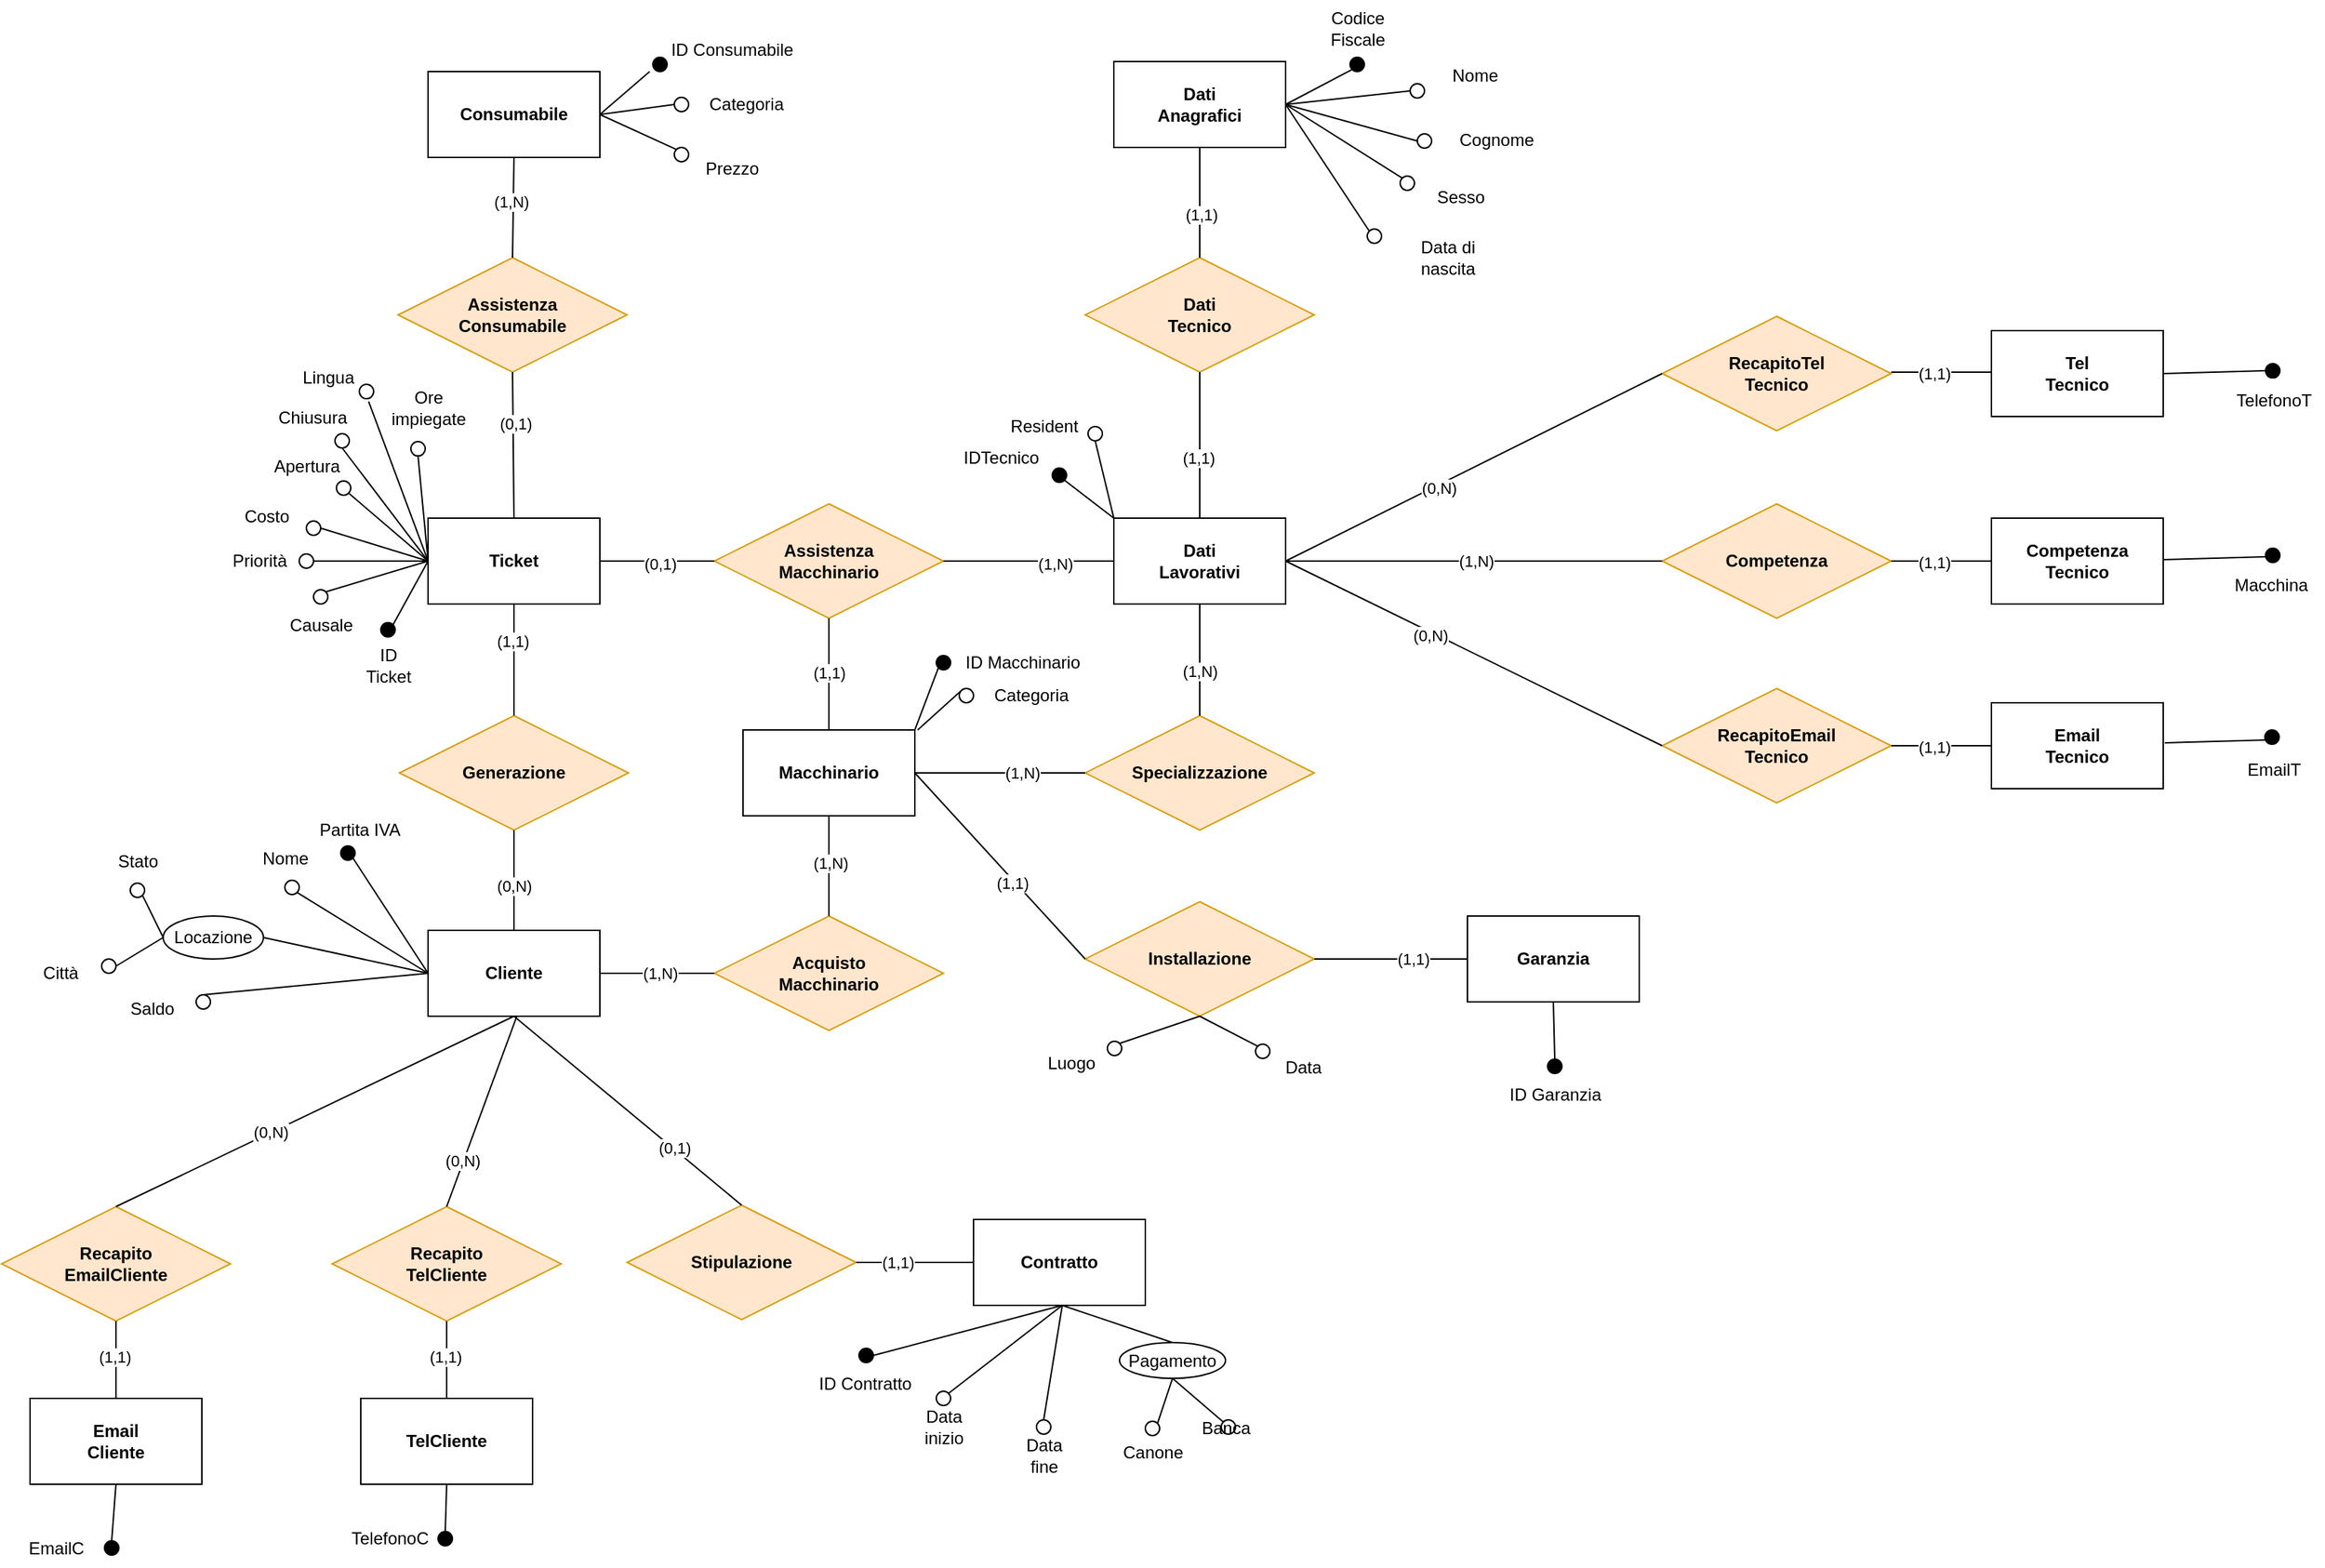 <mxfile version="20.2.3" type="device"><diagram id="x6qQiDnha6vPQo-yc7hK" name="Pagina-1"><mxGraphModel dx="1865" dy="641" grid="1" gridSize="10" guides="1" tooltips="1" connect="1" arrows="1" fold="1" page="1" pageScale="1" pageWidth="827" pageHeight="1169" math="0" shadow="0"><root><mxCell id="0"/><mxCell id="1" parent="0"/><mxCell id="Xlk7g6zEir8Nkypj5E2V-1" value="&lt;b&gt;Cliente&lt;/b&gt;" style="rounded=0;whiteSpace=wrap;html=1;" parent="1" vertex="1"><mxGeometry x="208" y="670" width="120" height="60" as="geometry"/></mxCell><mxCell id="Xlk7g6zEir8Nkypj5E2V-2" value="&lt;b&gt;Ticket&lt;/b&gt;" style="rounded=0;whiteSpace=wrap;html=1;" parent="1" vertex="1"><mxGeometry x="208" y="382" width="120" height="60" as="geometry"/></mxCell><mxCell id="Xlk7g6zEir8Nkypj5E2V-4" value="&lt;b&gt;Generazione&lt;/b&gt;" style="rhombus;whiteSpace=wrap;html=1;fillColor=#ffe6cc;strokeColor=#d79b00;" parent="1" vertex="1"><mxGeometry x="188" y="520" width="160" height="80" as="geometry"/></mxCell><mxCell id="Xlk7g6zEir8Nkypj5E2V-5" value="" style="endArrow=none;html=1;rounded=0;exitX=0.5;exitY=0;exitDx=0;exitDy=0;entryX=0.5;entryY=1;entryDx=0;entryDy=0;" parent="1" source="Xlk7g6zEir8Nkypj5E2V-1" target="Xlk7g6zEir8Nkypj5E2V-4" edge="1"><mxGeometry width="50" height="50" relative="1" as="geometry"><mxPoint x="267.5" y="660" as="sourcePoint"/><mxPoint x="267.5" y="610" as="targetPoint"/></mxGeometry></mxCell><mxCell id="Xlk7g6zEir8Nkypj5E2V-6" value="(0,N)" style="edgeLabel;html=1;align=center;verticalAlign=middle;resizable=0;points=[];" parent="Xlk7g6zEir8Nkypj5E2V-5" vertex="1" connectable="0"><mxGeometry x="-0.469" y="2" relative="1" as="geometry"><mxPoint x="2" y="-13" as="offset"/></mxGeometry></mxCell><mxCell id="Xlk7g6zEir8Nkypj5E2V-7" value="&lt;b&gt;Assistenza&lt;br&gt;Consumabile&lt;br&gt;&lt;/b&gt;" style="rhombus;whiteSpace=wrap;html=1;fillColor=#ffe6cc;strokeColor=#d79b00;" parent="1" vertex="1"><mxGeometry x="187" y="200" width="160" height="80" as="geometry"/></mxCell><mxCell id="Xlk7g6zEir8Nkypj5E2V-8" value="" style="endArrow=none;html=1;rounded=0;entryX=0.5;entryY=1;entryDx=0;entryDy=0;exitX=0.5;exitY=0;exitDx=0;exitDy=0;" parent="1" source="Xlk7g6zEir8Nkypj5E2V-4" target="Xlk7g6zEir8Nkypj5E2V-2" edge="1"><mxGeometry width="50" height="50" relative="1" as="geometry"><mxPoint x="478" y="570" as="sourcePoint"/><mxPoint x="528" y="520" as="targetPoint"/></mxGeometry></mxCell><mxCell id="Xlk7g6zEir8Nkypj5E2V-9" value="(1,1)" style="edgeLabel;html=1;align=center;verticalAlign=middle;resizable=0;points=[];" parent="Xlk7g6zEir8Nkypj5E2V-8" vertex="1" connectable="0"><mxGeometry x="0.349" y="1" relative="1" as="geometry"><mxPoint as="offset"/></mxGeometry></mxCell><mxCell id="Xlk7g6zEir8Nkypj5E2V-10" value="&lt;b&gt;Acquisto&lt;br&gt;Macchinario&lt;br&gt;&lt;/b&gt;" style="rhombus;whiteSpace=wrap;html=1;fillColor=#ffe6cc;strokeColor=#d79b00;" parent="1" vertex="1"><mxGeometry x="408" y="660" width="160" height="80" as="geometry"/></mxCell><mxCell id="Xlk7g6zEir8Nkypj5E2V-11" value="" style="endArrow=none;html=1;rounded=0;entryX=1;entryY=0.5;entryDx=0;entryDy=0;exitX=0;exitY=0.5;exitDx=0;exitDy=0;" parent="1" source="Xlk7g6zEir8Nkypj5E2V-10" target="Xlk7g6zEir8Nkypj5E2V-1" edge="1"><mxGeometry width="50" height="50" relative="1" as="geometry"><mxPoint x="488" y="690" as="sourcePoint"/><mxPoint x="538" y="640" as="targetPoint"/></mxGeometry></mxCell><mxCell id="Xlk7g6zEir8Nkypj5E2V-12" value="(1,N)" style="edgeLabel;html=1;align=center;verticalAlign=middle;resizable=0;points=[];" parent="Xlk7g6zEir8Nkypj5E2V-11" vertex="1" connectable="0"><mxGeometry x="-0.425" y="2" relative="1" as="geometry"><mxPoint x="-15" y="-2" as="offset"/></mxGeometry></mxCell><mxCell id="Xlk7g6zEir8Nkypj5E2V-13" value="" style="ellipse;whiteSpace=wrap;html=1;aspect=fixed;" parent="1" vertex="1"><mxGeometry x="579" y="501" width="10" height="10" as="geometry"/></mxCell><mxCell id="Xlk7g6zEir8Nkypj5E2V-14" value="" style="ellipse;whiteSpace=wrap;html=1;aspect=fixed;fillColor=#000000;" parent="1" vertex="1"><mxGeometry x="563" y="478" width="10" height="10" as="geometry"/></mxCell><mxCell id="Xlk7g6zEir8Nkypj5E2V-15" value="ID Macchinario" style="text;html=1;align=center;verticalAlign=middle;resizable=0;points=[];autosize=1;strokeColor=none;fillColor=none;" parent="1" vertex="1"><mxGeometry x="573" y="468" width="100" height="30" as="geometry"/></mxCell><mxCell id="Xlk7g6zEir8Nkypj5E2V-16" value="Categoria" style="text;html=1;align=center;verticalAlign=middle;resizable=0;points=[];autosize=1;strokeColor=none;fillColor=none;" parent="1" vertex="1"><mxGeometry x="589" y="491" width="80" height="30" as="geometry"/></mxCell><mxCell id="Xlk7g6zEir8Nkypj5E2V-17" value="" style="ellipse;whiteSpace=wrap;html=1;aspect=fixed;" parent="1" vertex="1"><mxGeometry x="380" y="88" width="10" height="10" as="geometry"/></mxCell><mxCell id="Xlk7g6zEir8Nkypj5E2V-18" value="Prezzo" style="text;html=1;align=center;verticalAlign=middle;resizable=0;points=[];autosize=1;strokeColor=none;fillColor=none;" parent="1" vertex="1"><mxGeometry x="390" y="123" width="60" height="30" as="geometry"/></mxCell><mxCell id="Xlk7g6zEir8Nkypj5E2V-19" value="&lt;b&gt;Macchinario&lt;/b&gt;" style="rounded=0;whiteSpace=wrap;html=1;" parent="1" vertex="1"><mxGeometry x="428" y="530" width="120" height="60" as="geometry"/></mxCell><mxCell id="Xlk7g6zEir8Nkypj5E2V-48" value="" style="ellipse;whiteSpace=wrap;html=1;aspect=fixed;" parent="1" vertex="1"><mxGeometry x="108" y="635" width="10" height="10" as="geometry"/></mxCell><mxCell id="Xlk7g6zEir8Nkypj5E2V-49" value="Nome" style="text;html=1;align=center;verticalAlign=middle;resizable=0;points=[];autosize=1;strokeColor=none;fillColor=none;" parent="1" vertex="1"><mxGeometry x="78" y="605" width="60" height="30" as="geometry"/></mxCell><mxCell id="Xlk7g6zEir8Nkypj5E2V-50" value="" style="ellipse;whiteSpace=wrap;html=1;aspect=fixed;fillColor=#000000;" parent="1" vertex="1"><mxGeometry x="147" y="611" width="10" height="10" as="geometry"/></mxCell><mxCell id="Xlk7g6zEir8Nkypj5E2V-51" value="" style="ellipse;whiteSpace=wrap;html=1;aspect=fixed;" parent="1" vertex="1"><mxGeometry y="637" width="10" height="10" as="geometry"/></mxCell><mxCell id="Xlk7g6zEir8Nkypj5E2V-53" value="" style="ellipse;whiteSpace=wrap;html=1;aspect=fixed;" parent="1" vertex="1"><mxGeometry x="46" y="715" width="10" height="10" as="geometry"/></mxCell><mxCell id="Xlk7g6zEir8Nkypj5E2V-54" value="Locazione" style="ellipse;whiteSpace=wrap;html=1;fillColor=#FFFFFF;" parent="1" vertex="1"><mxGeometry x="23" y="660" width="70" height="30" as="geometry"/></mxCell><mxCell id="Xlk7g6zEir8Nkypj5E2V-55" value="Stato" style="text;html=1;align=center;verticalAlign=middle;resizable=0;points=[];autosize=1;strokeColor=none;fillColor=none;" parent="1" vertex="1"><mxGeometry x="-20" y="607" width="50" height="30" as="geometry"/></mxCell><mxCell id="Xlk7g6zEir8Nkypj5E2V-56" value="" style="ellipse;whiteSpace=wrap;html=1;aspect=fixed;" parent="1" vertex="1"><mxGeometry x="-20" y="690" width="10" height="10" as="geometry"/></mxCell><mxCell id="Xlk7g6zEir8Nkypj5E2V-60" value="Saldo" style="text;html=1;align=center;verticalAlign=middle;resizable=0;points=[];autosize=1;strokeColor=none;fillColor=none;" parent="1" vertex="1"><mxGeometry x="-10" y="710" width="50" height="30" as="geometry"/></mxCell><mxCell id="Xlk7g6zEir8Nkypj5E2V-61" value="Partita IVA" style="text;html=1;align=center;verticalAlign=middle;resizable=0;points=[];autosize=1;strokeColor=none;fillColor=none;" parent="1" vertex="1"><mxGeometry x="120" y="585" width="80" height="30" as="geometry"/></mxCell><mxCell id="Xlk7g6zEir8Nkypj5E2V-62" value="" style="endArrow=none;html=1;rounded=0;entryX=0;entryY=0.5;entryDx=0;entryDy=0;exitX=1;exitY=0.5;exitDx=0;exitDy=0;" parent="1" source="Xlk7g6zEir8Nkypj5E2V-54" target="Xlk7g6zEir8Nkypj5E2V-1" edge="1"><mxGeometry width="50" height="50" relative="1" as="geometry"><mxPoint x="370" y="842" as="sourcePoint"/><mxPoint x="420" y="792" as="targetPoint"/></mxGeometry></mxCell><mxCell id="Xlk7g6zEir8Nkypj5E2V-63" value="" style="endArrow=none;html=1;rounded=0;entryX=0;entryY=0.5;entryDx=0;entryDy=0;exitX=1;exitY=1;exitDx=0;exitDy=0;" parent="1" source="Xlk7g6zEir8Nkypj5E2V-48" target="Xlk7g6zEir8Nkypj5E2V-1" edge="1"><mxGeometry width="50" height="50" relative="1" as="geometry"><mxPoint x="163" y="710" as="sourcePoint"/><mxPoint x="218" y="710" as="targetPoint"/></mxGeometry></mxCell><mxCell id="Xlk7g6zEir8Nkypj5E2V-64" value="" style="endArrow=none;html=1;rounded=0;entryX=0;entryY=0.5;entryDx=0;entryDy=0;exitX=1;exitY=1;exitDx=0;exitDy=0;" parent="1" source="Xlk7g6zEir8Nkypj5E2V-50" target="Xlk7g6zEir8Nkypj5E2V-1" edge="1"><mxGeometry width="50" height="50" relative="1" as="geometry"><mxPoint x="186.536" y="678.536" as="sourcePoint"/><mxPoint x="218" y="710" as="targetPoint"/></mxGeometry></mxCell><mxCell id="Xlk7g6zEir8Nkypj5E2V-67" value="" style="endArrow=none;html=1;rounded=0;entryX=0.5;entryY=0;entryDx=0;entryDy=0;exitX=0;exitY=0.5;exitDx=0;exitDy=0;" parent="1" source="Xlk7g6zEir8Nkypj5E2V-1" target="Xlk7g6zEir8Nkypj5E2V-53" edge="1"><mxGeometry width="50" height="50" relative="1" as="geometry"><mxPoint x="218" y="710" as="sourcePoint"/><mxPoint x="153" y="787.5" as="targetPoint"/></mxGeometry></mxCell><mxCell id="Xlk7g6zEir8Nkypj5E2V-70" value="" style="endArrow=none;html=1;rounded=0;entryX=1;entryY=1;entryDx=0;entryDy=0;exitX=0;exitY=0.5;exitDx=0;exitDy=0;" parent="1" source="Xlk7g6zEir8Nkypj5E2V-54" target="Xlk7g6zEir8Nkypj5E2V-51" edge="1"><mxGeometry width="50" height="50" relative="1" as="geometry"><mxPoint x="310" y="817" as="sourcePoint"/><mxPoint x="360" y="767" as="targetPoint"/></mxGeometry></mxCell><mxCell id="Xlk7g6zEir8Nkypj5E2V-71" value="" style="endArrow=none;html=1;rounded=0;entryX=1;entryY=0.5;entryDx=0;entryDy=0;exitX=0;exitY=0.5;exitDx=0;exitDy=0;" parent="1" source="Xlk7g6zEir8Nkypj5E2V-54" target="Xlk7g6zEir8Nkypj5E2V-56" edge="1"><mxGeometry width="50" height="50" relative="1" as="geometry"><mxPoint x="33" y="685" as="sourcePoint"/><mxPoint x="18.536" y="655.536" as="targetPoint"/></mxGeometry></mxCell><mxCell id="Xlk7g6zEir8Nkypj5E2V-72" value="" style="ellipse;whiteSpace=wrap;html=1;aspect=fixed;fillColor=#000000;" parent="1" vertex="1"><mxGeometry x="175" y="455" width="10" height="10" as="geometry"/></mxCell><mxCell id="Xlk7g6zEir8Nkypj5E2V-73" value="ID&lt;br&gt;Ticket" style="text;html=1;align=center;verticalAlign=middle;resizable=0;points=[];autosize=1;strokeColor=none;fillColor=none;" parent="1" vertex="1"><mxGeometry x="150" y="465" width="60" height="40" as="geometry"/></mxCell><mxCell id="Xlk7g6zEir8Nkypj5E2V-74" value="" style="ellipse;whiteSpace=wrap;html=1;aspect=fixed;" parent="1" vertex="1"><mxGeometry x="128" y="432" width="10" height="10" as="geometry"/></mxCell><mxCell id="Xlk7g6zEir8Nkypj5E2V-75" value="Causale" style="text;html=1;align=center;verticalAlign=middle;resizable=0;points=[];autosize=1;strokeColor=none;fillColor=none;" parent="1" vertex="1"><mxGeometry x="98" y="442" width="70" height="30" as="geometry"/></mxCell><mxCell id="Xlk7g6zEir8Nkypj5E2V-76" value="" style="ellipse;whiteSpace=wrap;html=1;aspect=fixed;" parent="1" vertex="1"><mxGeometry x="144" y="356" width="10" height="10" as="geometry"/></mxCell><mxCell id="Xlk7g6zEir8Nkypj5E2V-77" value="Apertura" style="text;html=1;align=center;verticalAlign=middle;resizable=0;points=[];autosize=1;strokeColor=none;fillColor=none;" parent="1" vertex="1"><mxGeometry x="91" y="333" width="64" height="26" as="geometry"/></mxCell><mxCell id="Xlk7g6zEir8Nkypj5E2V-78" value="Chiusura" style="text;html=1;align=center;verticalAlign=middle;resizable=0;points=[];autosize=1;strokeColor=none;fillColor=none;" parent="1" vertex="1"><mxGeometry x="94" y="298.55" width="66" height="26" as="geometry"/></mxCell><mxCell id="Xlk7g6zEir8Nkypj5E2V-79" value="Ore&lt;br&gt;impiegate" style="text;html=1;align=center;verticalAlign=middle;resizable=0;points=[];autosize=1;strokeColor=none;fillColor=none;" parent="1" vertex="1"><mxGeometry x="168" y="284.55" width="80" height="40" as="geometry"/></mxCell><mxCell id="Xlk7g6zEir8Nkypj5E2V-80" value="" style="ellipse;whiteSpace=wrap;html=1;aspect=fixed;" parent="1" vertex="1"><mxGeometry x="123" y="384" width="10" height="10" as="geometry"/></mxCell><mxCell id="Xlk7g6zEir8Nkypj5E2V-81" value="Costo" style="text;html=1;align=center;verticalAlign=middle;resizable=0;points=[];autosize=1;strokeColor=none;fillColor=none;" parent="1" vertex="1"><mxGeometry x="70" y="366" width="50" height="30" as="geometry"/></mxCell><mxCell id="Xlk7g6zEir8Nkypj5E2V-82" value="" style="ellipse;whiteSpace=wrap;html=1;aspect=fixed;" parent="1" vertex="1"><mxGeometry x="143" y="323" width="10" height="10" as="geometry"/></mxCell><mxCell id="Xlk7g6zEir8Nkypj5E2V-83" value="" style="ellipse;whiteSpace=wrap;html=1;aspect=fixed;" parent="1" vertex="1"><mxGeometry x="196" y="328.55" width="10" height="10" as="geometry"/></mxCell><mxCell id="Xlk7g6zEir8Nkypj5E2V-84" value="" style="endArrow=none;html=1;rounded=0;exitX=1;exitY=0;exitDx=0;exitDy=0;entryX=0;entryY=0.5;entryDx=0;entryDy=0;" parent="1" source="Xlk7g6zEir8Nkypj5E2V-72" target="Xlk7g6zEir8Nkypj5E2V-2" edge="1"><mxGeometry width="50" height="50" relative="1" as="geometry"><mxPoint x="370" y="512" as="sourcePoint"/><mxPoint x="420" y="462" as="targetPoint"/></mxGeometry></mxCell><mxCell id="Xlk7g6zEir8Nkypj5E2V-85" value="" style="endArrow=none;html=1;rounded=0;exitX=1;exitY=0;exitDx=0;exitDy=0;entryX=0;entryY=0.5;entryDx=0;entryDy=0;" parent="1" source="Xlk7g6zEir8Nkypj5E2V-74" target="Xlk7g6zEir8Nkypj5E2V-2" edge="1"><mxGeometry width="50" height="50" relative="1" as="geometry"><mxPoint x="193.536" y="466.464" as="sourcePoint"/><mxPoint x="218" y="422" as="targetPoint"/></mxGeometry></mxCell><mxCell id="Xlk7g6zEir8Nkypj5E2V-87" value="" style="endArrow=none;html=1;rounded=0;exitX=0;exitY=0.5;exitDx=0;exitDy=0;entryX=1;entryY=1;entryDx=0;entryDy=0;" parent="1" source="Xlk7g6zEir8Nkypj5E2V-2" target="Xlk7g6zEir8Nkypj5E2V-76" edge="1"><mxGeometry width="50" height="50" relative="1" as="geometry"><mxPoint x="218" y="422" as="sourcePoint"/><mxPoint x="141.6" y="400.4" as="targetPoint"/></mxGeometry></mxCell><mxCell id="Xlk7g6zEir8Nkypj5E2V-88" value="" style="endArrow=none;html=1;rounded=0;entryX=0.5;entryY=1;entryDx=0;entryDy=0;exitX=0;exitY=0.5;exitDx=0;exitDy=0;" parent="1" source="Xlk7g6zEir8Nkypj5E2V-2" target="Xlk7g6zEir8Nkypj5E2V-82" edge="1"><mxGeometry width="50" height="50" relative="1" as="geometry"><mxPoint x="260" y="372" as="sourcePoint"/><mxPoint x="162.536" y="374.536" as="targetPoint"/></mxGeometry></mxCell><mxCell id="Xlk7g6zEir8Nkypj5E2V-89" value="" style="endArrow=none;html=1;rounded=0;entryX=0.5;entryY=1;entryDx=0;entryDy=0;exitX=0;exitY=0.5;exitDx=0;exitDy=0;" parent="1" source="Xlk7g6zEir8Nkypj5E2V-2" target="Xlk7g6zEir8Nkypj5E2V-83" edge="1"><mxGeometry width="50" height="50" relative="1" as="geometry"><mxPoint x="218" y="422" as="sourcePoint"/><mxPoint x="183" y="357" as="targetPoint"/></mxGeometry></mxCell><mxCell id="Xlk7g6zEir8Nkypj5E2V-92" value="&lt;b&gt;Assistenza&lt;br&gt;Macchinario&lt;br&gt;&lt;/b&gt;" style="rhombus;whiteSpace=wrap;html=1;fillColor=#ffe6cc;strokeColor=#d79b00;" parent="1" vertex="1"><mxGeometry x="408" y="372" width="160" height="80" as="geometry"/></mxCell><mxCell id="Xlk7g6zEir8Nkypj5E2V-93" value="&lt;b&gt;Consumabile&lt;/b&gt;" style="rounded=0;whiteSpace=wrap;html=1;" parent="1" vertex="1"><mxGeometry x="208" y="70" width="120" height="60" as="geometry"/></mxCell><mxCell id="Xlk7g6zEir8Nkypj5E2V-94" value="" style="endArrow=none;html=1;rounded=0;exitX=0.5;exitY=0;exitDx=0;exitDy=0;entryX=0.5;entryY=1;entryDx=0;entryDy=0;" parent="1" source="Xlk7g6zEir8Nkypj5E2V-10" target="Xlk7g6zEir8Nkypj5E2V-19" edge="1"><mxGeometry width="50" height="50" relative="1" as="geometry"><mxPoint x="560" y="540" as="sourcePoint"/><mxPoint x="610" y="490" as="targetPoint"/></mxGeometry></mxCell><mxCell id="Xlk7g6zEir8Nkypj5E2V-95" value="(1,N)" style="edgeLabel;html=1;align=center;verticalAlign=middle;resizable=0;points=[];" parent="Xlk7g6zEir8Nkypj5E2V-94" vertex="1" connectable="0"><mxGeometry x="0.383" y="-1" relative="1" as="geometry"><mxPoint y="11" as="offset"/></mxGeometry></mxCell><mxCell id="Xlk7g6zEir8Nkypj5E2V-96" value="" style="endArrow=none;html=1;rounded=0;exitX=1;exitY=0.5;exitDx=0;exitDy=0;entryX=0;entryY=0.5;entryDx=0;entryDy=0;" parent="1" source="Xlk7g6zEir8Nkypj5E2V-2" target="Xlk7g6zEir8Nkypj5E2V-92" edge="1"><mxGeometry width="50" height="50" relative="1" as="geometry"><mxPoint x="460" y="530" as="sourcePoint"/><mxPoint x="510" y="480" as="targetPoint"/></mxGeometry></mxCell><mxCell id="Xlk7g6zEir8Nkypj5E2V-97" value="(0,1)" style="edgeLabel;html=1;align=center;verticalAlign=middle;resizable=0;points=[];" parent="Xlk7g6zEir8Nkypj5E2V-96" vertex="1" connectable="0"><mxGeometry x="0.349" y="-2" relative="1" as="geometry"><mxPoint x="-12" as="offset"/></mxGeometry></mxCell><mxCell id="Xlk7g6zEir8Nkypj5E2V-98" value="" style="endArrow=none;html=1;rounded=0;entryX=0.5;entryY=1;entryDx=0;entryDy=0;exitX=0.5;exitY=0;exitDx=0;exitDy=0;" parent="1" source="Xlk7g6zEir8Nkypj5E2V-2" target="Xlk7g6zEir8Nkypj5E2V-7" edge="1"><mxGeometry width="50" height="50" relative="1" as="geometry"><mxPoint x="460" y="530" as="sourcePoint"/><mxPoint x="510" y="480" as="targetPoint"/></mxGeometry></mxCell><mxCell id="Xlk7g6zEir8Nkypj5E2V-99" value="(0,1)" style="edgeLabel;html=1;align=center;verticalAlign=middle;resizable=0;points=[];" parent="Xlk7g6zEir8Nkypj5E2V-98" vertex="1" connectable="0"><mxGeometry x="0.294" y="-1" relative="1" as="geometry"><mxPoint as="offset"/></mxGeometry></mxCell><mxCell id="Xlk7g6zEir8Nkypj5E2V-102" value="" style="endArrow=none;html=1;rounded=0;entryX=0.5;entryY=1;entryDx=0;entryDy=0;exitX=0.5;exitY=0;exitDx=0;exitDy=0;" parent="1" source="Xlk7g6zEir8Nkypj5E2V-7" target="Xlk7g6zEir8Nkypj5E2V-93" edge="1"><mxGeometry width="50" height="50" relative="1" as="geometry"><mxPoint x="248" y="200" as="sourcePoint"/><mxPoint x="298" y="150" as="targetPoint"/></mxGeometry></mxCell><mxCell id="Xlk7g6zEir8Nkypj5E2V-103" value="(1,N)" style="edgeLabel;html=1;align=center;verticalAlign=middle;resizable=0;points=[];" parent="Xlk7g6zEir8Nkypj5E2V-102" vertex="1" connectable="0"><mxGeometry x="0.342" y="2" relative="1" as="geometry"><mxPoint y="8" as="offset"/></mxGeometry></mxCell><mxCell id="Xlk7g6zEir8Nkypj5E2V-104" value="ID Consumabile" style="text;html=1;align=center;verticalAlign=middle;resizable=0;points=[];autosize=1;strokeColor=none;fillColor=none;" parent="1" vertex="1"><mxGeometry x="365" y="40" width="110" height="30" as="geometry"/></mxCell><mxCell id="Xlk7g6zEir8Nkypj5E2V-105" value="Categoria" style="text;html=1;align=center;verticalAlign=middle;resizable=0;points=[];autosize=1;strokeColor=none;fillColor=none;" parent="1" vertex="1"><mxGeometry x="390" y="78" width="80" height="30" as="geometry"/></mxCell><mxCell id="Xlk7g6zEir8Nkypj5E2V-106" value="" style="ellipse;whiteSpace=wrap;html=1;aspect=fixed;" parent="1" vertex="1"><mxGeometry x="380" y="123" width="10" height="10" as="geometry"/></mxCell><mxCell id="Xlk7g6zEir8Nkypj5E2V-108" value="" style="ellipse;whiteSpace=wrap;html=1;aspect=fixed;fillColor=#000000;" parent="1" vertex="1"><mxGeometry x="365" y="60" width="10" height="10" as="geometry"/></mxCell><mxCell id="Xlk7g6zEir8Nkypj5E2V-109" value="" style="endArrow=none;html=1;rounded=0;exitX=1;exitY=0.5;exitDx=0;exitDy=0;entryX=-0.02;entryY=1;entryDx=0;entryDy=0;entryPerimeter=0;" parent="1" source="Xlk7g6zEir8Nkypj5E2V-93" target="Xlk7g6zEir8Nkypj5E2V-104" edge="1"><mxGeometry width="50" height="50" relative="1" as="geometry"><mxPoint x="460" y="260" as="sourcePoint"/><mxPoint x="510" y="210" as="targetPoint"/></mxGeometry></mxCell><mxCell id="Xlk7g6zEir8Nkypj5E2V-110" value="" style="endArrow=none;html=1;rounded=0;exitX=1;exitY=0.5;exitDx=0;exitDy=0;entryX=0;entryY=0.5;entryDx=0;entryDy=0;" parent="1" source="Xlk7g6zEir8Nkypj5E2V-93" target="Xlk7g6zEir8Nkypj5E2V-17" edge="1"><mxGeometry width="50" height="50" relative="1" as="geometry"><mxPoint x="338" y="110" as="sourcePoint"/><mxPoint x="372.8" y="80" as="targetPoint"/></mxGeometry></mxCell><mxCell id="Xlk7g6zEir8Nkypj5E2V-111" value="" style="endArrow=none;html=1;rounded=0;exitX=1;exitY=0.5;exitDx=0;exitDy=0;entryX=0;entryY=0;entryDx=0;entryDy=0;" parent="1" source="Xlk7g6zEir8Nkypj5E2V-93" target="Xlk7g6zEir8Nkypj5E2V-106" edge="1"><mxGeometry width="50" height="50" relative="1" as="geometry"><mxPoint x="338" y="110" as="sourcePoint"/><mxPoint x="390" y="103" as="targetPoint"/></mxGeometry></mxCell><mxCell id="Xlk7g6zEir8Nkypj5E2V-112" value="" style="endArrow=none;html=1;rounded=0;entryX=0;entryY=1;entryDx=0;entryDy=0;exitX=1;exitY=0;exitDx=0;exitDy=0;" parent="1" source="Xlk7g6zEir8Nkypj5E2V-19" target="Xlk7g6zEir8Nkypj5E2V-14" edge="1"><mxGeometry width="50" height="50" relative="1" as="geometry"><mxPoint x="460" y="680" as="sourcePoint"/><mxPoint x="510" y="630" as="targetPoint"/></mxGeometry></mxCell><mxCell id="Xlk7g6zEir8Nkypj5E2V-113" value="" style="endArrow=none;html=1;rounded=0;entryX=0;entryY=0;entryDx=0;entryDy=0;" parent="1" target="Xlk7g6zEir8Nkypj5E2V-13" edge="1"><mxGeometry width="50" height="50" relative="1" as="geometry"><mxPoint x="550" y="530" as="sourcePoint"/><mxPoint x="599.464" y="553.536" as="targetPoint"/></mxGeometry></mxCell><mxCell id="Xlk7g6zEir8Nkypj5E2V-114" value="" style="endArrow=none;html=1;rounded=0;exitX=0.5;exitY=0;exitDx=0;exitDy=0;entryX=0.5;entryY=1;entryDx=0;entryDy=0;" parent="1" source="Xlk7g6zEir8Nkypj5E2V-19" target="Xlk7g6zEir8Nkypj5E2V-92" edge="1"><mxGeometry width="50" height="50" relative="1" as="geometry"><mxPoint x="430" y="460" as="sourcePoint"/><mxPoint x="480" y="410" as="targetPoint"/></mxGeometry></mxCell><mxCell id="Xlk7g6zEir8Nkypj5E2V-115" value="(1,1)" style="edgeLabel;html=1;align=center;verticalAlign=middle;resizable=0;points=[];" parent="Xlk7g6zEir8Nkypj5E2V-114" vertex="1" connectable="0"><mxGeometry x="-0.441" y="2" relative="1" as="geometry"><mxPoint x="2" y="-18" as="offset"/></mxGeometry></mxCell><mxCell id="lK61TI1RxACYga8gvQgt-1" value="&lt;b&gt;Installazione&lt;/b&gt;" style="rhombus;whiteSpace=wrap;html=1;fillColor=#ffe6cc;strokeColor=#d79b00;" parent="1" vertex="1"><mxGeometry x="667" y="650" width="160" height="80" as="geometry"/></mxCell><mxCell id="lK61TI1RxACYga8gvQgt-2" value="&lt;b&gt;Garanzia&lt;/b&gt;" style="rounded=0;whiteSpace=wrap;html=1;" parent="1" vertex="1"><mxGeometry x="934" y="660" width="120" height="60" as="geometry"/></mxCell><mxCell id="lK61TI1RxACYga8gvQgt-7" value="" style="ellipse;whiteSpace=wrap;html=1;aspect=fixed;strokeColor=#000000;fillColor=#000000;" parent="1" vertex="1"><mxGeometry x="990" y="760" width="10" height="10" as="geometry"/></mxCell><mxCell id="lK61TI1RxACYga8gvQgt-8" value="ID Garanzia" style="text;html=1;align=center;verticalAlign=middle;resizable=0;points=[];autosize=1;strokeColor=none;fillColor=none;" parent="1" vertex="1"><mxGeometry x="950" y="770" width="90" height="30" as="geometry"/></mxCell><mxCell id="lK61TI1RxACYga8gvQgt-9" value="" style="endArrow=none;html=1;rounded=0;entryX=0.5;entryY=1;entryDx=0;entryDy=0;exitX=0.5;exitY=0;exitDx=0;exitDy=0;" parent="1" source="lK61TI1RxACYga8gvQgt-7" target="lK61TI1RxACYga8gvQgt-2" edge="1"><mxGeometry width="50" height="50" relative="1" as="geometry"><mxPoint x="615" y="939" as="sourcePoint"/><mxPoint x="665" y="889" as="targetPoint"/></mxGeometry></mxCell><mxCell id="lK61TI1RxACYga8gvQgt-11" value="" style="ellipse;whiteSpace=wrap;html=1;aspect=fixed;" parent="1" vertex="1"><mxGeometry x="786" y="749.5" width="10" height="10" as="geometry"/></mxCell><mxCell id="lK61TI1RxACYga8gvQgt-12" value="" style="ellipse;whiteSpace=wrap;html=1;aspect=fixed;" parent="1" vertex="1"><mxGeometry x="682.5" y="747.5" width="10" height="10" as="geometry"/></mxCell><mxCell id="lK61TI1RxACYga8gvQgt-13" value="Luogo" style="text;html=1;align=center;verticalAlign=middle;resizable=0;points=[];autosize=1;strokeColor=none;fillColor=none;" parent="1" vertex="1"><mxGeometry x="627" y="747.5" width="60" height="30" as="geometry"/></mxCell><mxCell id="lK61TI1RxACYga8gvQgt-18" value="Data" style="text;html=1;align=center;verticalAlign=middle;resizable=0;points=[];autosize=1;strokeColor=none;fillColor=none;" parent="1" vertex="1"><mxGeometry x="794" y="750.5" width="50" height="30" as="geometry"/></mxCell><mxCell id="lK61TI1RxACYga8gvQgt-20" value="&lt;b&gt;Contratto&lt;/b&gt;" style="rounded=0;whiteSpace=wrap;html=1;" parent="1" vertex="1"><mxGeometry x="589" y="872" width="120" height="60" as="geometry"/></mxCell><mxCell id="lK61TI1RxACYga8gvQgt-21" value="&lt;b&gt;Stipulazione&lt;/b&gt;" style="rhombus;whiteSpace=wrap;html=1;fillColor=#ffe6cc;strokeColor=#d79b00;" parent="1" vertex="1"><mxGeometry x="347" y="862" width="160" height="80" as="geometry"/></mxCell><mxCell id="lK61TI1RxACYga8gvQgt-23" value="" style="endArrow=none;html=1;rounded=0;exitX=1;exitY=0.5;exitDx=0;exitDy=0;entryX=0;entryY=0.5;entryDx=0;entryDy=0;" parent="1" source="lK61TI1RxACYga8gvQgt-21" target="lK61TI1RxACYga8gvQgt-20" edge="1"><mxGeometry width="50" height="50" relative="1" as="geometry"><mxPoint x="649" y="762" as="sourcePoint"/><mxPoint x="699" y="712" as="targetPoint"/></mxGeometry></mxCell><mxCell id="lK61TI1RxACYga8gvQgt-24" value="(1,1)" style="edgeLabel;html=1;align=center;verticalAlign=middle;resizable=0;points=[];" parent="lK61TI1RxACYga8gvQgt-23" vertex="1" connectable="0"><mxGeometry x="-0.7" relative="1" as="geometry"><mxPoint x="16" as="offset"/></mxGeometry></mxCell><mxCell id="lK61TI1RxACYga8gvQgt-25" value="" style="ellipse;whiteSpace=wrap;html=1;aspect=fixed;fillColor=#000000;" parent="1" vertex="1"><mxGeometry x="509" y="962" width="10" height="10" as="geometry"/></mxCell><mxCell id="lK61TI1RxACYga8gvQgt-26" value="" style="ellipse;whiteSpace=wrap;html=1;aspect=fixed;" parent="1" vertex="1"><mxGeometry x="563" y="992" width="10" height="10" as="geometry"/></mxCell><mxCell id="lK61TI1RxACYga8gvQgt-27" value="" style="ellipse;whiteSpace=wrap;html=1;aspect=fixed;" parent="1" vertex="1"><mxGeometry x="709" y="1013" width="10" height="10" as="geometry"/></mxCell><mxCell id="lK61TI1RxACYga8gvQgt-28" value="" style="ellipse;whiteSpace=wrap;html=1;aspect=fixed;" parent="1" vertex="1"><mxGeometry x="762" y="1012" width="10" height="10" as="geometry"/></mxCell><mxCell id="lK61TI1RxACYga8gvQgt-29" value="" style="ellipse;whiteSpace=wrap;html=1;aspect=fixed;" parent="1" vertex="1"><mxGeometry x="633" y="1012" width="10" height="10" as="geometry"/></mxCell><mxCell id="lK61TI1RxACYga8gvQgt-30" value="Data&lt;br&gt;inizio" style="text;html=1;align=center;verticalAlign=middle;resizable=0;points=[];autosize=1;strokeColor=none;fillColor=none;" parent="1" vertex="1"><mxGeometry x="543" y="997" width="50" height="40" as="geometry"/></mxCell><mxCell id="lK61TI1RxACYga8gvQgt-31" value="Data&lt;br&gt;fine" style="text;html=1;align=center;verticalAlign=middle;resizable=0;points=[];autosize=1;strokeColor=none;fillColor=none;" parent="1" vertex="1"><mxGeometry x="613" y="1017" width="50" height="40" as="geometry"/></mxCell><mxCell id="lK61TI1RxACYga8gvQgt-32" value="Canone" style="text;html=1;align=center;verticalAlign=middle;resizable=0;points=[];autosize=1;strokeColor=none;fillColor=none;" parent="1" vertex="1"><mxGeometry x="679" y="1020" width="70" height="30" as="geometry"/></mxCell><mxCell id="lK61TI1RxACYga8gvQgt-33" value="" style="endArrow=none;html=1;rounded=0;entryX=0.5;entryY=1;entryDx=0;entryDy=0;exitX=1;exitY=0.5;exitDx=0;exitDy=0;" parent="1" source="lK61TI1RxACYga8gvQgt-25" edge="1"><mxGeometry width="50" height="50" relative="1" as="geometry"><mxPoint x="613" y="1072" as="sourcePoint"/><mxPoint x="651" y="932" as="targetPoint"/></mxGeometry></mxCell><mxCell id="lK61TI1RxACYga8gvQgt-34" value="" style="endArrow=none;html=1;rounded=0;entryX=0.5;entryY=1;entryDx=0;entryDy=0;exitX=1;exitY=0;exitDx=0;exitDy=0;" parent="1" source="lK61TI1RxACYga8gvQgt-26" edge="1"><mxGeometry width="50" height="50" relative="1" as="geometry"><mxPoint x="613" y="1072" as="sourcePoint"/><mxPoint x="651" y="932" as="targetPoint"/></mxGeometry></mxCell><mxCell id="lK61TI1RxACYga8gvQgt-35" value="Pagamento" style="ellipse;whiteSpace=wrap;html=1;" parent="1" vertex="1"><mxGeometry x="691" y="958" width="74" height="25" as="geometry"/></mxCell><mxCell id="lK61TI1RxACYga8gvQgt-36" value="" style="endArrow=none;html=1;rounded=0;entryX=0.5;entryY=1;entryDx=0;entryDy=0;exitX=0.5;exitY=0;exitDx=0;exitDy=0;" parent="1" source="lK61TI1RxACYga8gvQgt-29" edge="1"><mxGeometry width="50" height="50" relative="1" as="geometry"><mxPoint x="613" y="1072" as="sourcePoint"/><mxPoint x="651" y="932" as="targetPoint"/></mxGeometry></mxCell><mxCell id="lK61TI1RxACYga8gvQgt-37" value="" style="endArrow=none;html=1;rounded=0;entryX=0.5;entryY=1;entryDx=0;entryDy=0;exitX=0.5;exitY=0;exitDx=0;exitDy=0;" parent="1" source="lK61TI1RxACYga8gvQgt-35" edge="1"><mxGeometry width="50" height="50" relative="1" as="geometry"><mxPoint x="613" y="1072" as="sourcePoint"/><mxPoint x="651" y="932" as="targetPoint"/></mxGeometry></mxCell><mxCell id="lK61TI1RxACYga8gvQgt-38" value="" style="endArrow=none;html=1;rounded=0;entryX=0.5;entryY=1;entryDx=0;entryDy=0;exitX=1;exitY=0;exitDx=0;exitDy=0;" parent="1" source="lK61TI1RxACYga8gvQgt-27" target="lK61TI1RxACYga8gvQgt-35" edge="1"><mxGeometry width="50" height="50" relative="1" as="geometry"><mxPoint x="599" y="1078" as="sourcePoint"/><mxPoint x="714" y="989" as="targetPoint"/></mxGeometry></mxCell><mxCell id="lK61TI1RxACYga8gvQgt-39" value="" style="endArrow=none;html=1;rounded=0;entryX=0.5;entryY=1;entryDx=0;entryDy=0;exitX=0;exitY=0;exitDx=0;exitDy=0;" parent="1" source="lK61TI1RxACYga8gvQgt-28" target="lK61TI1RxACYga8gvQgt-35" edge="1"><mxGeometry width="50" height="50" relative="1" as="geometry"><mxPoint x="599" y="1078" as="sourcePoint"/><mxPoint x="714" y="989" as="targetPoint"/></mxGeometry></mxCell><mxCell id="lK61TI1RxACYga8gvQgt-40" value="ID Contratto" style="text;html=1;align=center;verticalAlign=middle;resizable=0;points=[];autosize=1;strokeColor=none;fillColor=none;" parent="1" vertex="1"><mxGeometry x="468" y="972" width="90" height="30" as="geometry"/></mxCell><mxCell id="lK61TI1RxACYga8gvQgt-41" value="" style="endArrow=none;html=1;rounded=0;entryX=0.5;entryY=1;entryDx=0;entryDy=0;exitX=0.5;exitY=0;exitDx=0;exitDy=0;" parent="1" source="lK61TI1RxACYga8gvQgt-21" target="Xlk7g6zEir8Nkypj5E2V-1" edge="1"><mxGeometry width="50" height="50" relative="1" as="geometry"><mxPoint x="410" y="880" as="sourcePoint"/><mxPoint x="460" y="830" as="targetPoint"/></mxGeometry></mxCell><mxCell id="lK61TI1RxACYga8gvQgt-42" value="(0,1)" style="edgeLabel;html=1;align=center;verticalAlign=middle;resizable=0;points=[];" parent="lK61TI1RxACYga8gvQgt-41" vertex="1" connectable="0"><mxGeometry x="-0.402" y="-1" relative="1" as="geometry"><mxPoint as="offset"/></mxGeometry></mxCell><mxCell id="lK61TI1RxACYga8gvQgt-44" value="Banca" style="text;html=1;align=center;verticalAlign=middle;resizable=0;points=[];autosize=1;strokeColor=none;fillColor=none;" parent="1" vertex="1"><mxGeometry x="734.5" y="1002.5" width="60" height="30" as="geometry"/></mxCell><mxCell id="INL7YOmqeoimk0RQ-FDt-2" value="" style="ellipse;whiteSpace=wrap;html=1;aspect=fixed;" parent="1" vertex="1"><mxGeometry x="669" y="318" width="10" height="10" as="geometry"/></mxCell><mxCell id="INL7YOmqeoimk0RQ-FDt-3" value="Resident" style="text;html=1;align=center;verticalAlign=middle;resizable=0;points=[];autosize=1;strokeColor=none;fillColor=none;" parent="1" vertex="1"><mxGeometry x="603" y="303" width="70" height="30" as="geometry"/></mxCell><mxCell id="INL7YOmqeoimk0RQ-FDt-8" value="" style="ellipse;whiteSpace=wrap;html=1;aspect=fixed;fillColor=#000000;" parent="1" vertex="1"><mxGeometry x="644" y="347" width="10" height="10" as="geometry"/></mxCell><mxCell id="INL7YOmqeoimk0RQ-FDt-9" value="IDTecnico" style="text;html=1;align=center;verticalAlign=middle;resizable=0;points=[];autosize=1;strokeColor=none;fillColor=none;" parent="1" vertex="1"><mxGeometry x="568" y="325" width="80" height="30" as="geometry"/></mxCell><mxCell id="INL7YOmqeoimk0RQ-FDt-16" value="&lt;b&gt;Dati&lt;br&gt;Lavorativi&lt;br&gt;&lt;/b&gt;" style="rounded=0;whiteSpace=wrap;html=1;" parent="1" vertex="1"><mxGeometry x="687" y="382" width="120" height="60" as="geometry"/></mxCell><mxCell id="INL7YOmqeoimk0RQ-FDt-18" value="" style="endArrow=none;html=1;rounded=0;exitX=1;exitY=0.5;exitDx=0;exitDy=0;entryX=0;entryY=0.5;entryDx=0;entryDy=0;" parent="1" source="Xlk7g6zEir8Nkypj5E2V-92" target="INL7YOmqeoimk0RQ-FDt-16" edge="1"><mxGeometry width="50" height="50" relative="1" as="geometry"><mxPoint x="690" y="470" as="sourcePoint"/><mxPoint x="740" y="420" as="targetPoint"/></mxGeometry></mxCell><mxCell id="INL7YOmqeoimk0RQ-FDt-19" value="(1,N)" style="edgeLabel;html=1;align=center;verticalAlign=middle;resizable=0;points=[];" parent="INL7YOmqeoimk0RQ-FDt-18" vertex="1" connectable="0"><mxGeometry x="0.311" y="-2" relative="1" as="geometry"><mxPoint as="offset"/></mxGeometry></mxCell><mxCell id="INL7YOmqeoimk0RQ-FDt-20" value="&lt;b&gt;Dati&lt;br&gt;Tecnico&lt;br&gt;&lt;/b&gt;" style="rhombus;whiteSpace=wrap;html=1;fillColor=#ffe6cc;strokeColor=#d79b00;" parent="1" vertex="1"><mxGeometry x="667" y="200" width="160" height="80" as="geometry"/></mxCell><mxCell id="INL7YOmqeoimk0RQ-FDt-21" value="" style="endArrow=none;html=1;rounded=0;entryX=0.5;entryY=1;entryDx=0;entryDy=0;exitX=0.5;exitY=0;exitDx=0;exitDy=0;" parent="1" source="INL7YOmqeoimk0RQ-FDt-16" target="INL7YOmqeoimk0RQ-FDt-20" edge="1"><mxGeometry width="50" height="50" relative="1" as="geometry"><mxPoint x="690" y="470" as="sourcePoint"/><mxPoint x="740" y="420" as="targetPoint"/></mxGeometry></mxCell><mxCell id="INL7YOmqeoimk0RQ-FDt-22" value="(1,1)" style="edgeLabel;html=1;align=center;verticalAlign=middle;resizable=0;points=[];" parent="INL7YOmqeoimk0RQ-FDt-21" vertex="1" connectable="0"><mxGeometry x="-0.239" y="2" relative="1" as="geometry"><mxPoint x="1" y="-3" as="offset"/></mxGeometry></mxCell><mxCell id="INL7YOmqeoimk0RQ-FDt-23" value="" style="ellipse;whiteSpace=wrap;html=1;aspect=fixed;fillColor=#000000;" parent="1" vertex="1"><mxGeometry x="852" y="60" width="10" height="10" as="geometry"/></mxCell><mxCell id="INL7YOmqeoimk0RQ-FDt-24" value="" style="ellipse;whiteSpace=wrap;html=1;aspect=fixed;" parent="1" vertex="1"><mxGeometry x="894" y="78.5" width="10" height="10" as="geometry"/></mxCell><mxCell id="INL7YOmqeoimk0RQ-FDt-25" value="" style="ellipse;whiteSpace=wrap;html=1;aspect=fixed;" parent="1" vertex="1"><mxGeometry x="899" y="113.5" width="10" height="10" as="geometry"/></mxCell><mxCell id="INL7YOmqeoimk0RQ-FDt-26" value="Nome" style="text;html=1;align=center;verticalAlign=middle;resizable=0;points=[];autosize=1;strokeColor=none;fillColor=none;" parent="1" vertex="1"><mxGeometry x="909" y="58" width="60" height="30" as="geometry"/></mxCell><mxCell id="INL7YOmqeoimk0RQ-FDt-27" value="Cognome" style="text;html=1;align=center;verticalAlign=middle;resizable=0;points=[];autosize=1;strokeColor=none;fillColor=none;" parent="1" vertex="1"><mxGeometry x="914" y="103" width="80" height="30" as="geometry"/></mxCell><mxCell id="INL7YOmqeoimk0RQ-FDt-28" value="Sesso" style="text;html=1;align=center;verticalAlign=middle;resizable=0;points=[];autosize=1;strokeColor=none;fillColor=none;" parent="1" vertex="1"><mxGeometry x="899" y="143" width="60" height="30" as="geometry"/></mxCell><mxCell id="INL7YOmqeoimk0RQ-FDt-29" value="" style="ellipse;whiteSpace=wrap;html=1;aspect=fixed;" parent="1" vertex="1"><mxGeometry x="887" y="143" width="10" height="10" as="geometry"/></mxCell><mxCell id="INL7YOmqeoimk0RQ-FDt-30" value="" style="ellipse;whiteSpace=wrap;html=1;aspect=fixed;" parent="1" vertex="1"><mxGeometry x="864" y="180" width="10" height="10" as="geometry"/></mxCell><mxCell id="INL7YOmqeoimk0RQ-FDt-31" value="Data di&lt;br&gt;nascita" style="text;html=1;align=center;verticalAlign=middle;resizable=0;points=[];autosize=1;strokeColor=none;fillColor=none;" parent="1" vertex="1"><mxGeometry x="890" y="180" width="60" height="40" as="geometry"/></mxCell><mxCell id="INL7YOmqeoimk0RQ-FDt-32" value="Codice&lt;br&gt;Fiscale" style="text;html=1;align=center;verticalAlign=middle;resizable=0;points=[];autosize=1;strokeColor=none;fillColor=none;" parent="1" vertex="1"><mxGeometry x="827" y="20" width="60" height="40" as="geometry"/></mxCell><mxCell id="INL7YOmqeoimk0RQ-FDt-33" value="&lt;b&gt;Dati&lt;br&gt;Anagrafici&lt;br&gt;&lt;/b&gt;" style="rounded=0;whiteSpace=wrap;html=1;" parent="1" vertex="1"><mxGeometry x="687" y="63" width="120" height="60" as="geometry"/></mxCell><mxCell id="INL7YOmqeoimk0RQ-FDt-34" value="" style="endArrow=none;html=1;rounded=0;entryX=0.5;entryY=1;entryDx=0;entryDy=0;exitX=0.5;exitY=0;exitDx=0;exitDy=0;" parent="1" source="INL7YOmqeoimk0RQ-FDt-20" target="INL7YOmqeoimk0RQ-FDt-33" edge="1"><mxGeometry width="50" height="50" relative="1" as="geometry"><mxPoint x="590" y="340" as="sourcePoint"/><mxPoint x="640" y="290" as="targetPoint"/></mxGeometry></mxCell><mxCell id="INL7YOmqeoimk0RQ-FDt-35" value="(1,1)" style="edgeLabel;html=1;align=center;verticalAlign=middle;resizable=0;points=[];" parent="INL7YOmqeoimk0RQ-FDt-34" vertex="1" connectable="0"><mxGeometry x="-0.314" y="-3" relative="1" as="geometry"><mxPoint x="-2" y="-4" as="offset"/></mxGeometry></mxCell><mxCell id="INL7YOmqeoimk0RQ-FDt-36" value="" style="endArrow=none;html=1;rounded=0;entryX=1;entryY=0.5;entryDx=0;entryDy=0;exitX=0;exitY=1;exitDx=0;exitDy=0;" parent="1" source="INL7YOmqeoimk0RQ-FDt-23" target="INL7YOmqeoimk0RQ-FDt-33" edge="1"><mxGeometry width="50" height="50" relative="1" as="geometry"><mxPoint x="590" y="320" as="sourcePoint"/><mxPoint x="640" y="270" as="targetPoint"/></mxGeometry></mxCell><mxCell id="INL7YOmqeoimk0RQ-FDt-37" value="" style="endArrow=none;html=1;rounded=0;entryX=1;entryY=0.5;entryDx=0;entryDy=0;exitX=0;exitY=0.5;exitDx=0;exitDy=0;" parent="1" source="INL7YOmqeoimk0RQ-FDt-24" target="INL7YOmqeoimk0RQ-FDt-33" edge="1"><mxGeometry width="50" height="50" relative="1" as="geometry"><mxPoint x="890" y="100" as="sourcePoint"/><mxPoint x="817" y="103" as="targetPoint"/></mxGeometry></mxCell><mxCell id="INL7YOmqeoimk0RQ-FDt-38" value="" style="endArrow=none;html=1;rounded=0;entryX=1;entryY=0.5;entryDx=0;entryDy=0;exitX=0;exitY=0.5;exitDx=0;exitDy=0;" parent="1" source="INL7YOmqeoimk0RQ-FDt-25" target="INL7YOmqeoimk0RQ-FDt-33" edge="1"><mxGeometry width="50" height="50" relative="1" as="geometry"><mxPoint x="904" y="93.5" as="sourcePoint"/><mxPoint x="817" y="103" as="targetPoint"/></mxGeometry></mxCell><mxCell id="INL7YOmqeoimk0RQ-FDt-39" value="" style="endArrow=none;html=1;rounded=0;entryX=1;entryY=0.5;entryDx=0;entryDy=0;exitX=0;exitY=0;exitDx=0;exitDy=0;" parent="1" source="INL7YOmqeoimk0RQ-FDt-29" target="INL7YOmqeoimk0RQ-FDt-33" edge="1"><mxGeometry width="50" height="50" relative="1" as="geometry"><mxPoint x="909" y="128.5" as="sourcePoint"/><mxPoint x="817" y="103" as="targetPoint"/></mxGeometry></mxCell><mxCell id="INL7YOmqeoimk0RQ-FDt-40" value="" style="endArrow=none;html=1;rounded=0;entryX=1;entryY=0.5;entryDx=0;entryDy=0;exitX=0;exitY=0;exitDx=0;exitDy=0;" parent="1" source="INL7YOmqeoimk0RQ-FDt-30" target="INL7YOmqeoimk0RQ-FDt-33" edge="1"><mxGeometry width="50" height="50" relative="1" as="geometry"><mxPoint x="898.464" y="154.464" as="sourcePoint"/><mxPoint x="817" y="103" as="targetPoint"/></mxGeometry></mxCell><mxCell id="vDJpkLBcO5x6VubDFSiu-1" value="Città" style="text;html=1;align=center;verticalAlign=middle;resizable=0;points=[];autosize=1;strokeColor=none;fillColor=none;" parent="1" vertex="1"><mxGeometry x="-74" y="685" width="50" height="30" as="geometry"/></mxCell><mxCell id="4BmqmaK4LtMT9hQVDdKK-2" value="" style="ellipse;whiteSpace=wrap;html=1;aspect=fixed;" parent="1" vertex="1"><mxGeometry x="118" y="407" width="10" height="10" as="geometry"/></mxCell><mxCell id="4BmqmaK4LtMT9hQVDdKK-3" value="Priorità" style="text;html=1;align=center;verticalAlign=middle;resizable=0;points=[];autosize=1;strokeColor=none;fillColor=none;" parent="1" vertex="1"><mxGeometry x="60" y="397" width="60" height="30" as="geometry"/></mxCell><mxCell id="4BmqmaK4LtMT9hQVDdKK-4" value="" style="endArrow=none;html=1;rounded=0;entryX=1;entryY=0.5;entryDx=0;entryDy=0;exitX=0;exitY=0.5;exitDx=0;exitDy=0;" parent="1" source="Xlk7g6zEir8Nkypj5E2V-2" target="Xlk7g6zEir8Nkypj5E2V-80" edge="1"><mxGeometry width="50" height="50" relative="1" as="geometry"><mxPoint x="210" y="410" as="sourcePoint"/><mxPoint x="162.536" y="374.536" as="targetPoint"/></mxGeometry></mxCell><mxCell id="4BmqmaK4LtMT9hQVDdKK-5" value="" style="endArrow=none;html=1;rounded=0;entryX=1;entryY=0.5;entryDx=0;entryDy=0;exitX=0;exitY=0.5;exitDx=0;exitDy=0;" parent="1" source="Xlk7g6zEir8Nkypj5E2V-2" target="4BmqmaK4LtMT9hQVDdKK-2" edge="1"><mxGeometry width="50" height="50" relative="1" as="geometry"><mxPoint x="218" y="422" as="sourcePoint"/><mxPoint x="143" y="399" as="targetPoint"/></mxGeometry></mxCell><mxCell id="6Us6Dfuz5dvtgem2_nJr-2" value="" style="ellipse;whiteSpace=wrap;html=1;aspect=fixed;" parent="1" vertex="1"><mxGeometry x="160" y="288.55" width="10" height="10" as="geometry"/></mxCell><mxCell id="6Us6Dfuz5dvtgem2_nJr-3" value="Lingua" style="text;html=1;align=center;verticalAlign=middle;resizable=0;points=[];autosize=1;strokeColor=none;fillColor=none;" parent="1" vertex="1"><mxGeometry x="108" y="268.55" width="60" height="30" as="geometry"/></mxCell><mxCell id="6Us6Dfuz5dvtgem2_nJr-4" value="" style="endArrow=none;html=1;rounded=0;entryX=0.975;entryY=1.068;entryDx=0;entryDy=0;entryPerimeter=0;exitX=0;exitY=0.5;exitDx=0;exitDy=0;" parent="1" source="Xlk7g6zEir8Nkypj5E2V-2" target="6Us6Dfuz5dvtgem2_nJr-3" edge="1"><mxGeometry width="50" height="50" relative="1" as="geometry"><mxPoint x="190" y="370" as="sourcePoint"/><mxPoint x="162.536" y="374.536" as="targetPoint"/></mxGeometry></mxCell><mxCell id="dPZJWDzGigXlRBqG3g07-4" value="&lt;b&gt;Specializzazione&lt;/b&gt;" style="rhombus;whiteSpace=wrap;html=1;fillColor=#ffe6cc;strokeColor=#d79b00;" parent="1" vertex="1"><mxGeometry x="667" y="520" width="160" height="80" as="geometry"/></mxCell><mxCell id="dPZJWDzGigXlRBqG3g07-5" value="" style="endArrow=none;html=1;rounded=0;entryX=1;entryY=0.5;entryDx=0;entryDy=0;exitX=0;exitY=0.5;exitDx=0;exitDy=0;" parent="1" source="lK61TI1RxACYga8gvQgt-1" target="Xlk7g6zEir8Nkypj5E2V-19" edge="1"><mxGeometry width="50" height="50" relative="1" as="geometry"><mxPoint x="520" y="640" as="sourcePoint"/><mxPoint x="570" y="590" as="targetPoint"/></mxGeometry></mxCell><mxCell id="dPZJWDzGigXlRBqG3g07-6" value="(1,1)" style="edgeLabel;html=1;align=center;verticalAlign=middle;resizable=0;points=[];" parent="dPZJWDzGigXlRBqG3g07-5" vertex="1" connectable="0"><mxGeometry x="-0.163" y="2" relative="1" as="geometry"><mxPoint as="offset"/></mxGeometry></mxCell><mxCell id="dPZJWDzGigXlRBqG3g07-7" value="" style="endArrow=none;html=1;rounded=0;entryX=0;entryY=0.5;entryDx=0;entryDy=0;exitX=1;exitY=0.5;exitDx=0;exitDy=0;" parent="1" source="Xlk7g6zEir8Nkypj5E2V-19" target="dPZJWDzGigXlRBqG3g07-4" edge="1"><mxGeometry width="50" height="50" relative="1" as="geometry"><mxPoint x="520" y="640" as="sourcePoint"/><mxPoint x="570" y="590" as="targetPoint"/></mxGeometry></mxCell><mxCell id="dPZJWDzGigXlRBqG3g07-9" value="(1,N)" style="edgeLabel;html=1;align=center;verticalAlign=middle;resizable=0;points=[];" parent="dPZJWDzGigXlRBqG3g07-7" vertex="1" connectable="0"><mxGeometry x="0.287" y="-3" relative="1" as="geometry"><mxPoint x="-2" y="-3" as="offset"/></mxGeometry></mxCell><mxCell id="dPZJWDzGigXlRBqG3g07-8" value="" style="endArrow=none;html=1;rounded=0;entryX=0.5;entryY=1;entryDx=0;entryDy=0;exitX=0.5;exitY=0;exitDx=0;exitDy=0;" parent="1" source="dPZJWDzGigXlRBqG3g07-4" target="INL7YOmqeoimk0RQ-FDt-16" edge="1"><mxGeometry width="50" height="50" relative="1" as="geometry"><mxPoint x="558" y="570" as="sourcePoint"/><mxPoint x="677" y="570" as="targetPoint"/></mxGeometry></mxCell><mxCell id="dPZJWDzGigXlRBqG3g07-10" value="(1,N)" style="edgeLabel;html=1;align=center;verticalAlign=middle;resizable=0;points=[];" parent="dPZJWDzGigXlRBqG3g07-8" vertex="1" connectable="0"><mxGeometry x="-0.467" y="-2" relative="1" as="geometry"><mxPoint x="-2" y="-10" as="offset"/></mxGeometry></mxCell><mxCell id="dPZJWDzGigXlRBqG3g07-11" value="&lt;b&gt;Recapito&lt;br&gt;EmailCliente&lt;br&gt;&lt;/b&gt;" style="rhombus;whiteSpace=wrap;html=1;fillColor=#ffe6cc;strokeColor=#d79b00;" parent="1" vertex="1"><mxGeometry x="-90" y="863" width="160" height="80" as="geometry"/></mxCell><mxCell id="dPZJWDzGigXlRBqG3g07-12" value="&lt;b&gt;Email&lt;br&gt;Cliente&lt;br&gt;&lt;/b&gt;" style="rounded=0;whiteSpace=wrap;html=1;" parent="1" vertex="1"><mxGeometry x="-70" y="997" width="120" height="60" as="geometry"/></mxCell><mxCell id="dPZJWDzGigXlRBqG3g07-14" value="" style="endArrow=none;html=1;rounded=0;exitX=0.5;exitY=1;exitDx=0;exitDy=0;entryX=0.5;entryY=0;entryDx=0;entryDy=0;" parent="1" source="dPZJWDzGigXlRBqG3g07-11" target="dPZJWDzGigXlRBqG3g07-12" edge="1"><mxGeometry width="50" height="50" relative="1" as="geometry"><mxPoint x="-13" y="921" as="sourcePoint"/><mxPoint x="37" y="871" as="targetPoint"/></mxGeometry></mxCell><mxCell id="dPZJWDzGigXlRBqG3g07-15" value="(1,1)" style="edgeLabel;html=1;align=center;verticalAlign=middle;resizable=0;points=[];" parent="dPZJWDzGigXlRBqG3g07-14" vertex="1" connectable="0"><mxGeometry x="-0.296" y="-1" relative="1" as="geometry"><mxPoint y="6" as="offset"/></mxGeometry></mxCell><mxCell id="dPZJWDzGigXlRBqG3g07-16" value="EmailC" style="text;html=1;align=center;verticalAlign=middle;resizable=0;points=[];autosize=1;strokeColor=none;fillColor=none;" parent="1" vertex="1"><mxGeometry x="-81" y="1088.5" width="57" height="26" as="geometry"/></mxCell><mxCell id="dPZJWDzGigXlRBqG3g07-17" value="" style="ellipse;whiteSpace=wrap;html=1;aspect=fixed;fillColor=#000000;" parent="1" vertex="1"><mxGeometry x="-18" y="1096.5" width="10" height="10" as="geometry"/></mxCell><mxCell id="dPZJWDzGigXlRBqG3g07-19" value="" style="endArrow=none;html=1;rounded=0;entryX=0.5;entryY=1;entryDx=0;entryDy=0;exitX=0.5;exitY=0;exitDx=0;exitDy=0;" parent="1" source="dPZJWDzGigXlRBqG3g07-11" target="Xlk7g6zEir8Nkypj5E2V-1" edge="1"><mxGeometry width="50" height="50" relative="1" as="geometry"><mxPoint x="250" y="930" as="sourcePoint"/><mxPoint x="300" y="880" as="targetPoint"/></mxGeometry></mxCell><mxCell id="dPZJWDzGigXlRBqG3g07-20" value="(0,N)" style="edgeLabel;html=1;align=center;verticalAlign=middle;resizable=0;points=[];" parent="dPZJWDzGigXlRBqG3g07-19" vertex="1" connectable="0"><mxGeometry x="-0.222" y="1" relative="1" as="geometry"><mxPoint as="offset"/></mxGeometry></mxCell><mxCell id="dPZJWDzGigXlRBqG3g07-21" value="&lt;b&gt;Recapito&lt;br&gt;TelCliente&lt;br&gt;&lt;/b&gt;" style="rhombus;whiteSpace=wrap;html=1;fillColor=#ffe6cc;strokeColor=#d79b00;" parent="1" vertex="1"><mxGeometry x="141" y="863" width="160" height="80" as="geometry"/></mxCell><mxCell id="dPZJWDzGigXlRBqG3g07-22" value="&lt;b&gt;TelCliente&lt;br&gt;&lt;/b&gt;" style="rounded=0;whiteSpace=wrap;html=1;" parent="1" vertex="1"><mxGeometry x="161" y="997" width="120" height="60" as="geometry"/></mxCell><mxCell id="dPZJWDzGigXlRBqG3g07-24" value="" style="endArrow=none;html=1;rounded=0;exitX=0.5;exitY=1;exitDx=0;exitDy=0;entryX=0.5;entryY=0;entryDx=0;entryDy=0;" parent="1" source="dPZJWDzGigXlRBqG3g07-21" target="dPZJWDzGigXlRBqG3g07-22" edge="1"><mxGeometry width="50" height="50" relative="1" as="geometry"><mxPoint x="218" y="921" as="sourcePoint"/><mxPoint x="268" y="871" as="targetPoint"/></mxGeometry></mxCell><mxCell id="dPZJWDzGigXlRBqG3g07-25" value="(1,1)" style="edgeLabel;html=1;align=center;verticalAlign=middle;resizable=0;points=[];" parent="dPZJWDzGigXlRBqG3g07-24" vertex="1" connectable="0"><mxGeometry x="-0.296" y="-1" relative="1" as="geometry"><mxPoint y="6" as="offset"/></mxGeometry></mxCell><mxCell id="dPZJWDzGigXlRBqG3g07-26" value="TelefonoC" style="text;html=1;align=center;verticalAlign=middle;resizable=0;points=[];autosize=1;strokeColor=none;fillColor=none;" parent="1" vertex="1"><mxGeometry x="141" y="1080" width="80" height="30" as="geometry"/></mxCell><mxCell id="dPZJWDzGigXlRBqG3g07-27" value="" style="ellipse;whiteSpace=wrap;html=1;aspect=fixed;fillColor=#000000;" parent="1" vertex="1"><mxGeometry x="215" y="1090" width="10" height="10" as="geometry"/></mxCell><mxCell id="dPZJWDzGigXlRBqG3g07-29" value="" style="endArrow=none;html=1;rounded=0;exitX=0.5;exitY=0;exitDx=0;exitDy=0;" parent="1" source="dPZJWDzGigXlRBqG3g07-21" edge="1"><mxGeometry width="50" height="50" relative="1" as="geometry"><mxPoint x="230" y="930" as="sourcePoint"/><mxPoint x="270" y="730" as="targetPoint"/></mxGeometry></mxCell><mxCell id="dPZJWDzGigXlRBqG3g07-30" value="(0,N)" style="edgeLabel;html=1;align=center;verticalAlign=middle;resizable=0;points=[];" parent="dPZJWDzGigXlRBqG3g07-29" vertex="1" connectable="0"><mxGeometry x="-0.514" y="1" relative="1" as="geometry"><mxPoint as="offset"/></mxGeometry></mxCell><mxCell id="dPZJWDzGigXlRBqG3g07-31" value="" style="endArrow=none;html=1;rounded=0;entryX=0.5;entryY=0;entryDx=0;entryDy=0;exitX=0.5;exitY=1;exitDx=0;exitDy=0;" parent="1" source="dPZJWDzGigXlRBqG3g07-12" target="dPZJWDzGigXlRBqG3g07-17" edge="1"><mxGeometry width="50" height="50" relative="1" as="geometry"><mxPoint x="50" y="1040" as="sourcePoint"/><mxPoint x="100" y="990" as="targetPoint"/></mxGeometry></mxCell><mxCell id="dPZJWDzGigXlRBqG3g07-32" value="" style="endArrow=none;html=1;rounded=0;entryX=0.5;entryY=0;entryDx=0;entryDy=0;exitX=0.5;exitY=1;exitDx=0;exitDy=0;" parent="1" source="dPZJWDzGigXlRBqG3g07-22" target="dPZJWDzGigXlRBqG3g07-27" edge="1"><mxGeometry width="50" height="50" relative="1" as="geometry"><mxPoint y="1067" as="sourcePoint"/><mxPoint x="-3" y="1106.5" as="targetPoint"/></mxGeometry></mxCell><mxCell id="dPZJWDzGigXlRBqG3g07-33" value="" style="endArrow=none;html=1;rounded=0;entryX=0;entryY=0.5;entryDx=0;entryDy=0;exitX=1;exitY=0.5;exitDx=0;exitDy=0;" parent="1" source="lK61TI1RxACYga8gvQgt-1" target="lK61TI1RxACYga8gvQgt-2" edge="1"><mxGeometry width="50" height="50" relative="1" as="geometry"><mxPoint x="760" y="750" as="sourcePoint"/><mxPoint x="810" y="700" as="targetPoint"/></mxGeometry></mxCell><mxCell id="dPZJWDzGigXlRBqG3g07-34" value="(1,1)" style="edgeLabel;html=1;align=center;verticalAlign=middle;resizable=0;points=[];" parent="dPZJWDzGigXlRBqG3g07-33" vertex="1" connectable="0"><mxGeometry x="0.289" relative="1" as="geometry"><mxPoint as="offset"/></mxGeometry></mxCell><mxCell id="dPZJWDzGigXlRBqG3g07-35" value="" style="endArrow=none;html=1;rounded=0;exitX=1;exitY=0;exitDx=0;exitDy=0;entryX=0.5;entryY=1;entryDx=0;entryDy=0;" parent="1" source="lK61TI1RxACYga8gvQgt-12" target="lK61TI1RxACYga8gvQgt-1" edge="1"><mxGeometry width="50" height="50" relative="1" as="geometry"><mxPoint x="760" y="750" as="sourcePoint"/><mxPoint x="810" y="700" as="targetPoint"/></mxGeometry></mxCell><mxCell id="dPZJWDzGigXlRBqG3g07-36" value="" style="endArrow=none;html=1;rounded=0;exitX=0.5;exitY=1;exitDx=0;exitDy=0;entryX=0;entryY=0;entryDx=0;entryDy=0;" parent="1" source="lK61TI1RxACYga8gvQgt-1" target="lK61TI1RxACYga8gvQgt-11" edge="1"><mxGeometry width="50" height="50" relative="1" as="geometry"><mxPoint x="701.036" y="758.964" as="sourcePoint"/><mxPoint x="757" y="740" as="targetPoint"/></mxGeometry></mxCell><mxCell id="dPZJWDzGigXlRBqG3g07-42" value="" style="endArrow=none;html=1;rounded=0;exitX=0;exitY=0;exitDx=0;exitDy=0;entryX=1;entryY=1;entryDx=0;entryDy=0;" parent="1" source="INL7YOmqeoimk0RQ-FDt-16" target="INL7YOmqeoimk0RQ-FDt-8" edge="1"><mxGeometry width="50" height="50" relative="1" as="geometry"><mxPoint x="850" y="430" as="sourcePoint"/><mxPoint x="900" y="380" as="targetPoint"/></mxGeometry></mxCell><mxCell id="dPZJWDzGigXlRBqG3g07-43" value="" style="endArrow=none;html=1;rounded=0;exitX=0;exitY=0;exitDx=0;exitDy=0;entryX=0.5;entryY=1;entryDx=0;entryDy=0;" parent="1" source="INL7YOmqeoimk0RQ-FDt-16" target="INL7YOmqeoimk0RQ-FDt-2" edge="1"><mxGeometry width="50" height="50" relative="1" as="geometry"><mxPoint x="716" y="370" as="sourcePoint"/><mxPoint x="690" y="340" as="targetPoint"/></mxGeometry></mxCell><mxCell id="dPZJWDzGigXlRBqG3g07-64" value="" style="ellipse;whiteSpace=wrap;html=1;aspect=fixed;fillColor=#000000;" parent="1" vertex="1"><mxGeometry x="1491.5" y="403" width="10" height="10" as="geometry"/></mxCell><mxCell id="dPZJWDzGigXlRBqG3g07-65" value="" style="ellipse;whiteSpace=wrap;html=1;aspect=fixed;fillColor=#000000;" parent="1" vertex="1"><mxGeometry x="1491.5" y="274.05" width="10" height="10" as="geometry"/></mxCell><mxCell id="dPZJWDzGigXlRBqG3g07-66" value="" style="ellipse;whiteSpace=wrap;html=1;aspect=fixed;fillColor=#000000;" parent="1" vertex="1"><mxGeometry x="1491" y="530" width="10" height="10" as="geometry"/></mxCell><mxCell id="dPZJWDzGigXlRBqG3g07-67" value="Macchina" style="text;html=1;align=center;verticalAlign=middle;resizable=0;points=[];autosize=1;strokeColor=none;fillColor=none;" parent="1" vertex="1"><mxGeometry x="1460" y="416" width="69" height="26" as="geometry"/></mxCell><mxCell id="dPZJWDzGigXlRBqG3g07-68" value="TelefonoT" style="text;html=1;align=center;verticalAlign=middle;resizable=0;points=[];autosize=1;strokeColor=none;fillColor=none;" parent="1" vertex="1"><mxGeometry x="1461" y="287.05" width="71" height="26" as="geometry"/></mxCell><mxCell id="dPZJWDzGigXlRBqG3g07-69" value="EmailT" style="text;html=1;align=center;verticalAlign=middle;resizable=0;points=[];autosize=1;strokeColor=none;fillColor=none;" parent="1" vertex="1"><mxGeometry x="1469" y="545" width="55" height="26" as="geometry"/></mxCell><mxCell id="dPZJWDzGigXlRBqG3g07-73" value="&lt;b&gt;Competenza&lt;/b&gt;" style="rhombus;whiteSpace=wrap;html=1;fillColor=#ffe6cc;strokeColor=#d79b00;" parent="1" vertex="1"><mxGeometry x="1070" y="372" width="160" height="80" as="geometry"/></mxCell><mxCell id="dPZJWDzGigXlRBqG3g07-74" value="&lt;b&gt;Competenza&lt;br&gt;Tecnico&lt;br&gt;&lt;/b&gt;" style="rounded=0;whiteSpace=wrap;html=1;" parent="1" vertex="1"><mxGeometry x="1300" y="382" width="120" height="60" as="geometry"/></mxCell><mxCell id="dPZJWDzGigXlRBqG3g07-75" value="" style="endArrow=none;html=1;rounded=0;exitX=1;exitY=0.5;exitDx=0;exitDy=0;entryX=0;entryY=0.5;entryDx=0;entryDy=0;" parent="1" source="INL7YOmqeoimk0RQ-FDt-16" target="dPZJWDzGigXlRBqG3g07-73" edge="1"><mxGeometry width="50" height="50" relative="1" as="geometry"><mxPoint x="1060" y="480" as="sourcePoint"/><mxPoint x="1110" y="430" as="targetPoint"/></mxGeometry></mxCell><mxCell id="dPZJWDzGigXlRBqG3g07-76" value="" style="endArrow=none;html=1;rounded=0;entryX=0;entryY=0.5;entryDx=0;entryDy=0;exitX=1;exitY=0.5;exitDx=0;exitDy=0;" parent="1" source="dPZJWDzGigXlRBqG3g07-73" target="dPZJWDzGigXlRBqG3g07-74" edge="1"><mxGeometry width="50" height="50" relative="1" as="geometry"><mxPoint x="1060" y="480" as="sourcePoint"/><mxPoint x="1110" y="430" as="targetPoint"/></mxGeometry></mxCell><mxCell id="dPZJWDzGigXlRBqG3g07-77" value="(1,1)" style="edgeLabel;html=1;align=center;verticalAlign=middle;resizable=0;points=[];" parent="dPZJWDzGigXlRBqG3g07-76" vertex="1" connectable="0"><mxGeometry x="-0.481" y="-1" relative="1" as="geometry"><mxPoint x="12" as="offset"/></mxGeometry></mxCell><mxCell id="dPZJWDzGigXlRBqG3g07-78" value="(1,N)" style="edgeLabel;html=1;align=center;verticalAlign=middle;resizable=0;points=[];" parent="1" vertex="1" connectable="0"><mxGeometry x="940.003" y="412.0" as="geometry"/></mxCell><mxCell id="dPZJWDzGigXlRBqG3g07-79" value="&lt;b&gt;RecapitoTel&lt;br&gt;Tecnico&lt;/b&gt;" style="rhombus;whiteSpace=wrap;html=1;fillColor=#ffe6cc;strokeColor=#d79b00;" parent="1" vertex="1"><mxGeometry x="1070" y="241" width="160" height="80" as="geometry"/></mxCell><mxCell id="dPZJWDzGigXlRBqG3g07-80" value="&lt;b&gt;Tel&lt;br&gt;Tecnico&lt;/b&gt;&lt;b&gt;&lt;br&gt;&lt;/b&gt;" style="rounded=0;whiteSpace=wrap;html=1;" parent="1" vertex="1"><mxGeometry x="1300" y="251" width="120" height="60" as="geometry"/></mxCell><mxCell id="dPZJWDzGigXlRBqG3g07-81" value="&lt;b&gt;RecapitoEmail&lt;br&gt;Tecnico&lt;/b&gt;" style="rhombus;whiteSpace=wrap;html=1;fillColor=#ffe6cc;strokeColor=#d79b00;" parent="1" vertex="1"><mxGeometry x="1070" y="501" width="160" height="80" as="geometry"/></mxCell><mxCell id="dPZJWDzGigXlRBqG3g07-82" value="&lt;b&gt;Email&lt;br&gt;Tecnico&lt;/b&gt;&lt;b&gt;&lt;br&gt;&lt;/b&gt;" style="rounded=0;whiteSpace=wrap;html=1;" parent="1" vertex="1"><mxGeometry x="1300" y="511" width="120" height="60" as="geometry"/></mxCell><mxCell id="dPZJWDzGigXlRBqG3g07-83" value="" style="endArrow=none;html=1;rounded=0;entryX=0;entryY=0.5;entryDx=0;entryDy=0;exitX=1;exitY=0.5;exitDx=0;exitDy=0;" parent="1" source="INL7YOmqeoimk0RQ-FDt-16" target="dPZJWDzGigXlRBqG3g07-79" edge="1"><mxGeometry width="50" height="50" relative="1" as="geometry"><mxPoint x="1090" y="450" as="sourcePoint"/><mxPoint x="1140" y="400" as="targetPoint"/></mxGeometry></mxCell><mxCell id="dPZJWDzGigXlRBqG3g07-84" value="(0,N)" style="edgeLabel;html=1;align=center;verticalAlign=middle;resizable=0;points=[];" parent="dPZJWDzGigXlRBqG3g07-83" vertex="1" connectable="0"><mxGeometry x="-0.193" y="-2" relative="1" as="geometry"><mxPoint as="offset"/></mxGeometry></mxCell><mxCell id="dPZJWDzGigXlRBqG3g07-85" value="" style="endArrow=none;html=1;rounded=0;exitX=1;exitY=0.5;exitDx=0;exitDy=0;entryX=0;entryY=0.5;entryDx=0;entryDy=0;" parent="1" source="INL7YOmqeoimk0RQ-FDt-16" target="dPZJWDzGigXlRBqG3g07-81" edge="1"><mxGeometry width="50" height="50" relative="1" as="geometry"><mxPoint x="1010" y="450" as="sourcePoint"/><mxPoint x="1060" y="400" as="targetPoint"/></mxGeometry></mxCell><mxCell id="dPZJWDzGigXlRBqG3g07-86" value="(0,N)" style="edgeLabel;html=1;align=center;verticalAlign=middle;resizable=0;points=[];" parent="dPZJWDzGigXlRBqG3g07-85" vertex="1" connectable="0"><mxGeometry x="-0.208" y="-3" relative="1" as="geometry"><mxPoint x="-2" y="-2" as="offset"/></mxGeometry></mxCell><mxCell id="dPZJWDzGigXlRBqG3g07-87" value="" style="endArrow=none;html=1;rounded=0;entryX=0;entryY=0.5;entryDx=0;entryDy=0;exitX=1;exitY=0.5;exitDx=0;exitDy=0;" parent="1" edge="1"><mxGeometry width="50" height="50" relative="1" as="geometry"><mxPoint x="1230" y="541" as="sourcePoint"/><mxPoint x="1300" y="541" as="targetPoint"/></mxGeometry></mxCell><mxCell id="dPZJWDzGigXlRBqG3g07-88" value="(1,1)" style="edgeLabel;html=1;align=center;verticalAlign=middle;resizable=0;points=[];" parent="dPZJWDzGigXlRBqG3g07-87" vertex="1" connectable="0"><mxGeometry x="-0.481" y="-1" relative="1" as="geometry"><mxPoint x="12" as="offset"/></mxGeometry></mxCell><mxCell id="dPZJWDzGigXlRBqG3g07-89" value="" style="endArrow=none;html=1;rounded=0;entryX=0;entryY=0.5;entryDx=0;entryDy=0;exitX=1;exitY=0.5;exitDx=0;exitDy=0;" parent="1" edge="1"><mxGeometry width="50" height="50" relative="1" as="geometry"><mxPoint x="1230" y="280" as="sourcePoint"/><mxPoint x="1300" y="280" as="targetPoint"/></mxGeometry></mxCell><mxCell id="dPZJWDzGigXlRBqG3g07-90" value="(1,1)" style="edgeLabel;html=1;align=center;verticalAlign=middle;resizable=0;points=[];" parent="dPZJWDzGigXlRBqG3g07-89" vertex="1" connectable="0"><mxGeometry x="-0.481" y="-1" relative="1" as="geometry"><mxPoint x="12" as="offset"/></mxGeometry></mxCell><mxCell id="dPZJWDzGigXlRBqG3g07-91" value="" style="endArrow=none;html=1;rounded=0;entryX=0;entryY=0.5;entryDx=0;entryDy=0;exitX=1;exitY=0.5;exitDx=0;exitDy=0;" parent="1" source="dPZJWDzGigXlRBqG3g07-80" target="dPZJWDzGigXlRBqG3g07-65" edge="1"><mxGeometry width="50" height="50" relative="1" as="geometry"><mxPoint x="1270" y="450" as="sourcePoint"/><mxPoint x="1320" y="400" as="targetPoint"/></mxGeometry></mxCell><mxCell id="dPZJWDzGigXlRBqG3g07-92" value="" style="endArrow=none;html=1;rounded=0;entryX=0;entryY=0.5;entryDx=0;entryDy=0;exitX=1;exitY=0.5;exitDx=0;exitDy=0;" parent="1" edge="1"><mxGeometry width="50" height="50" relative="1" as="geometry"><mxPoint x="1420" y="411" as="sourcePoint"/><mxPoint x="1491.5" y="409.05" as="targetPoint"/></mxGeometry></mxCell><mxCell id="dPZJWDzGigXlRBqG3g07-93" value="" style="endArrow=none;html=1;rounded=0;entryX=0;entryY=0.5;entryDx=0;entryDy=0;exitX=1;exitY=0.5;exitDx=0;exitDy=0;" parent="1" edge="1"><mxGeometry width="50" height="50" relative="1" as="geometry"><mxPoint x="1421" y="539" as="sourcePoint"/><mxPoint x="1492.5" y="537.05" as="targetPoint"/></mxGeometry></mxCell></root></mxGraphModel></diagram></mxfile>